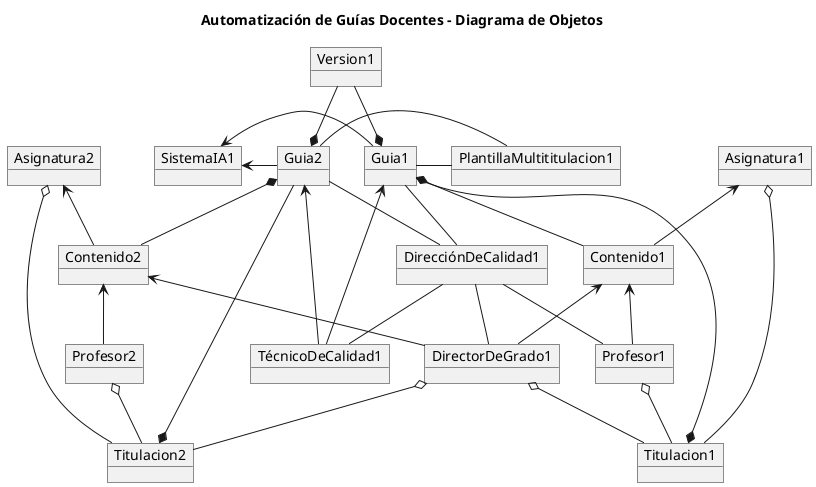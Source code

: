 @startuml Diagrama de Objetos Mejorado
title Automatización de Guías Docentes - Diagrama de Objetos

object Guia1
object Guia2
object Contenido1
object Contenido2
object Titulacion1
object Titulacion2
object Profesor1
object Profesor2
object DirectorDeGrado1
object TécnicoDeCalidad1
object DirecciónDeCalidad1
object PlantillaMultititulacion1
object SistemaIA1
object Version1
object Asignatura1
object Asignatura2

' Relacionando objetos de forma más organizada
Guia1 -- DirecciónDeCalidad1
Guia1 <-- TécnicoDeCalidad1
Guia1 --* Titulacion1
Guia1 *-- Contenido1
Guia1 -right- PlantillaMultititulacion1
Guia1 -left-> SistemaIA1
Guia1 *-up- Version1

DirecciónDeCalidad1 -- TécnicoDeCalidad1
DirecciónDeCalidad1 -- Profesor1
DirecciónDeCalidad1 -- DirectorDeGrado1

Profesor1 o-- Titulacion1
DirectorDeGrado1 o-- Titulacion1

Contenido1 <-- DirectorDeGrado1
Contenido1 <-- Profesor1
Asignatura1 <-- Contenido1
Asignatura1 o-- Titulacion1

Guia2 -- DirecciónDeCalidad1
Guia2 <-- TécnicoDeCalidad1
Guia2 --* Titulacion2
Guia2 *-- Contenido2
Guia2 -right- PlantillaMultititulacion1
Guia2 -left-> SistemaIA1
Guia2 *-up- Version1

Profesor2 o-- Titulacion2
DirectorDeGrado1 o-- Titulacion2

Contenido2 <-- DirectorDeGrado1
Contenido2 <-- Profesor2
Asignatura2 <-- Contenido2
Asignatura2 o-- Titulacion2

@enduml
